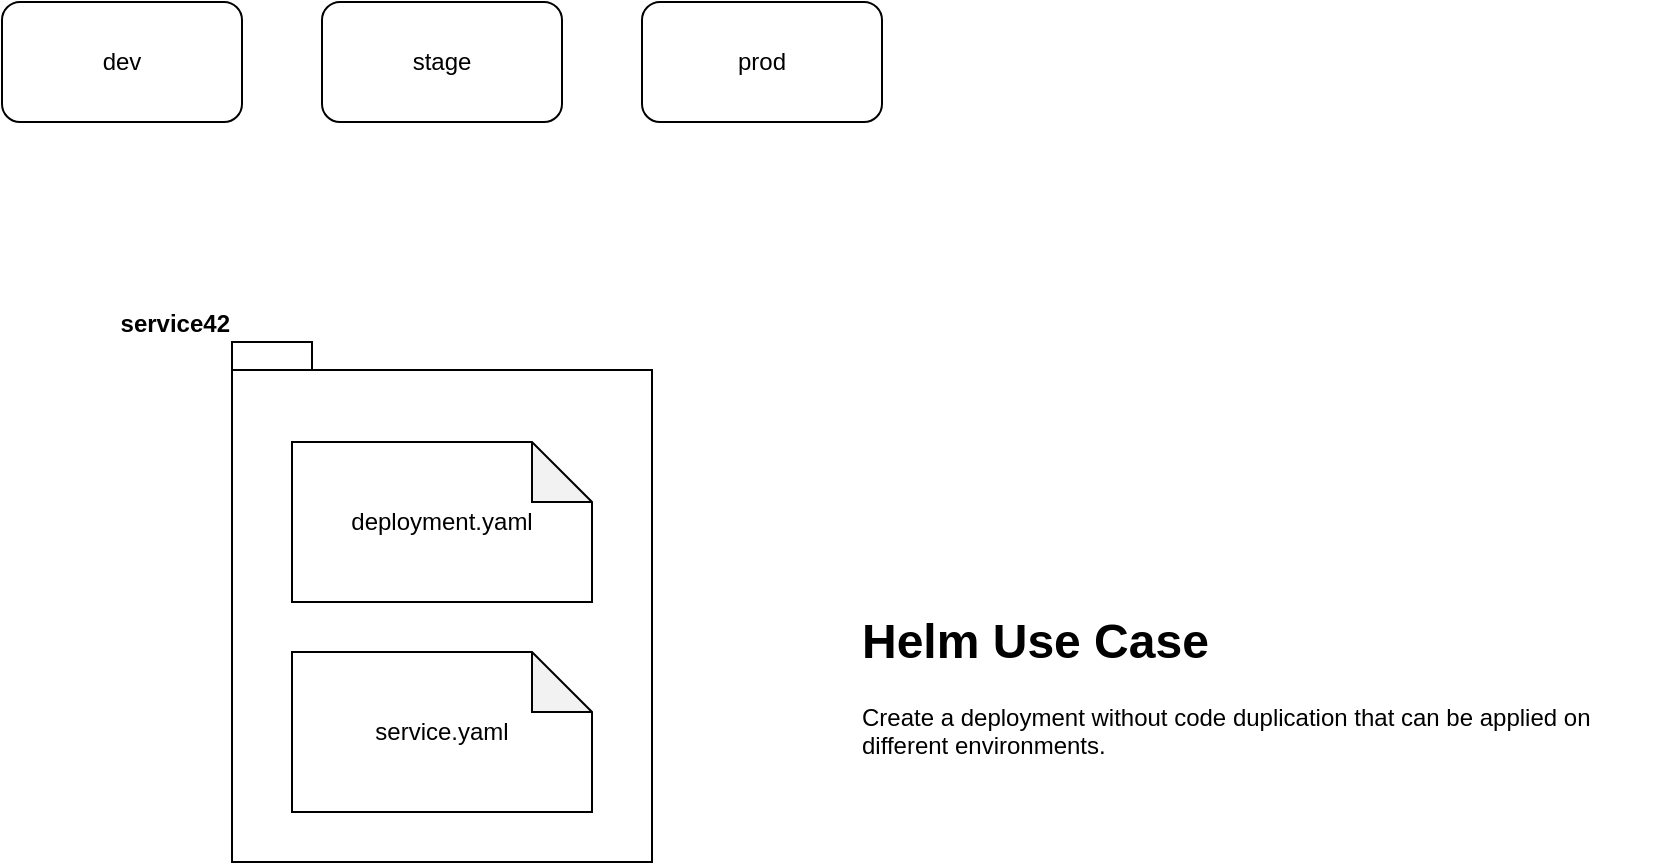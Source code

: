 <mxfile version="19.0.3" type="device"><diagram id="LlVsDF9sjo1sFkcRXUS0" name="Page-1"><mxGraphModel dx="946" dy="672" grid="1" gridSize="10" guides="1" tooltips="1" connect="1" arrows="1" fold="1" page="1" pageScale="1" pageWidth="1654" pageHeight="1169" math="0" shadow="0"><root><mxCell id="0"/><mxCell id="1" parent="0"/><mxCell id="8DI1ogH4KjOhQX6lYNvj-9" value="service42" style="shape=folder;fontStyle=1;spacingTop=10;tabWidth=40;tabHeight=14;tabPosition=left;html=1;align=right;labelPosition=left;verticalLabelPosition=top;verticalAlign=bottom;" parent="1" vertex="1"><mxGeometry x="170" y="430" width="210" height="260" as="geometry"/></mxCell><mxCell id="8DI1ogH4KjOhQX6lYNvj-1" value="dev" style="rounded=1;whiteSpace=wrap;html=1;" parent="1" vertex="1"><mxGeometry x="55" y="260" width="120" height="60" as="geometry"/></mxCell><mxCell id="8DI1ogH4KjOhQX6lYNvj-2" value="stage" style="rounded=1;whiteSpace=wrap;html=1;" parent="1" vertex="1"><mxGeometry x="215" y="260" width="120" height="60" as="geometry"/></mxCell><mxCell id="8DI1ogH4KjOhQX6lYNvj-3" value="prod" style="rounded=1;whiteSpace=wrap;html=1;" parent="1" vertex="1"><mxGeometry x="375" y="260" width="120" height="60" as="geometry"/></mxCell><mxCell id="8DI1ogH4KjOhQX6lYNvj-5" value="deployment.yaml" style="shape=note;whiteSpace=wrap;html=1;backgroundOutline=1;darkOpacity=0.05;" parent="1" vertex="1"><mxGeometry x="200" y="480" width="150" height="80" as="geometry"/></mxCell><mxCell id="8DI1ogH4KjOhQX6lYNvj-6" value="service.yaml" style="shape=note;whiteSpace=wrap;html=1;backgroundOutline=1;darkOpacity=0.05;" parent="1" vertex="1"><mxGeometry x="200" y="585" width="150" height="80" as="geometry"/></mxCell><mxCell id="GNOT0hVef-_ikLqNTslN-1" value="&lt;h1&gt;Helm Use Case&lt;/h1&gt;&lt;p&gt;Create a deployment without code duplication that can be applied on different environments.&lt;/p&gt;" style="text;html=1;strokeColor=none;fillColor=none;spacing=5;spacingTop=-20;whiteSpace=wrap;overflow=hidden;rounded=0;" vertex="1" parent="1"><mxGeometry x="480" y="560" width="400" height="120" as="geometry"/></mxCell></root></mxGraphModel></diagram></mxfile>